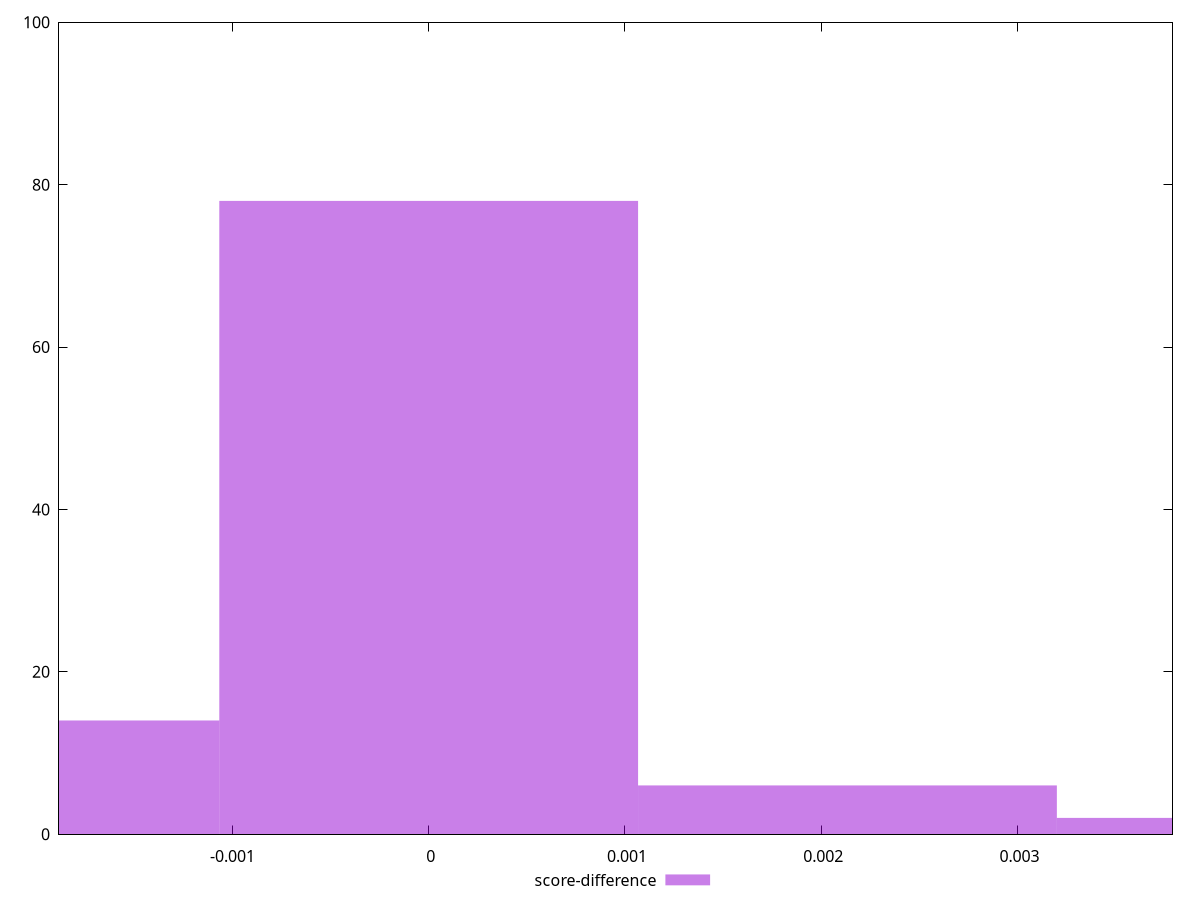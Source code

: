 reset

$scoreDifference <<EOF
0 78
-0.0021338409528425576 14
0.004267681905685115 2
0.0021338409528425576 6
EOF

set key outside below
set boxwidth 0.0021338409528425576
set xrange [-0.0018836996001398987:0.003789941038462641]
set yrange [0:100]
set trange [0:100]
set style fill transparent solid 0.5 noborder
set terminal svg size 640, 490 enhanced background rgb 'white'
set output "report_00008_2021-01-22T20:58:29.167/speed-index/samples/pages+cached+noexternal+nofonts+nosvg+noimg/score-difference/histogram.svg"

plot $scoreDifference title "score-difference" with boxes

reset
